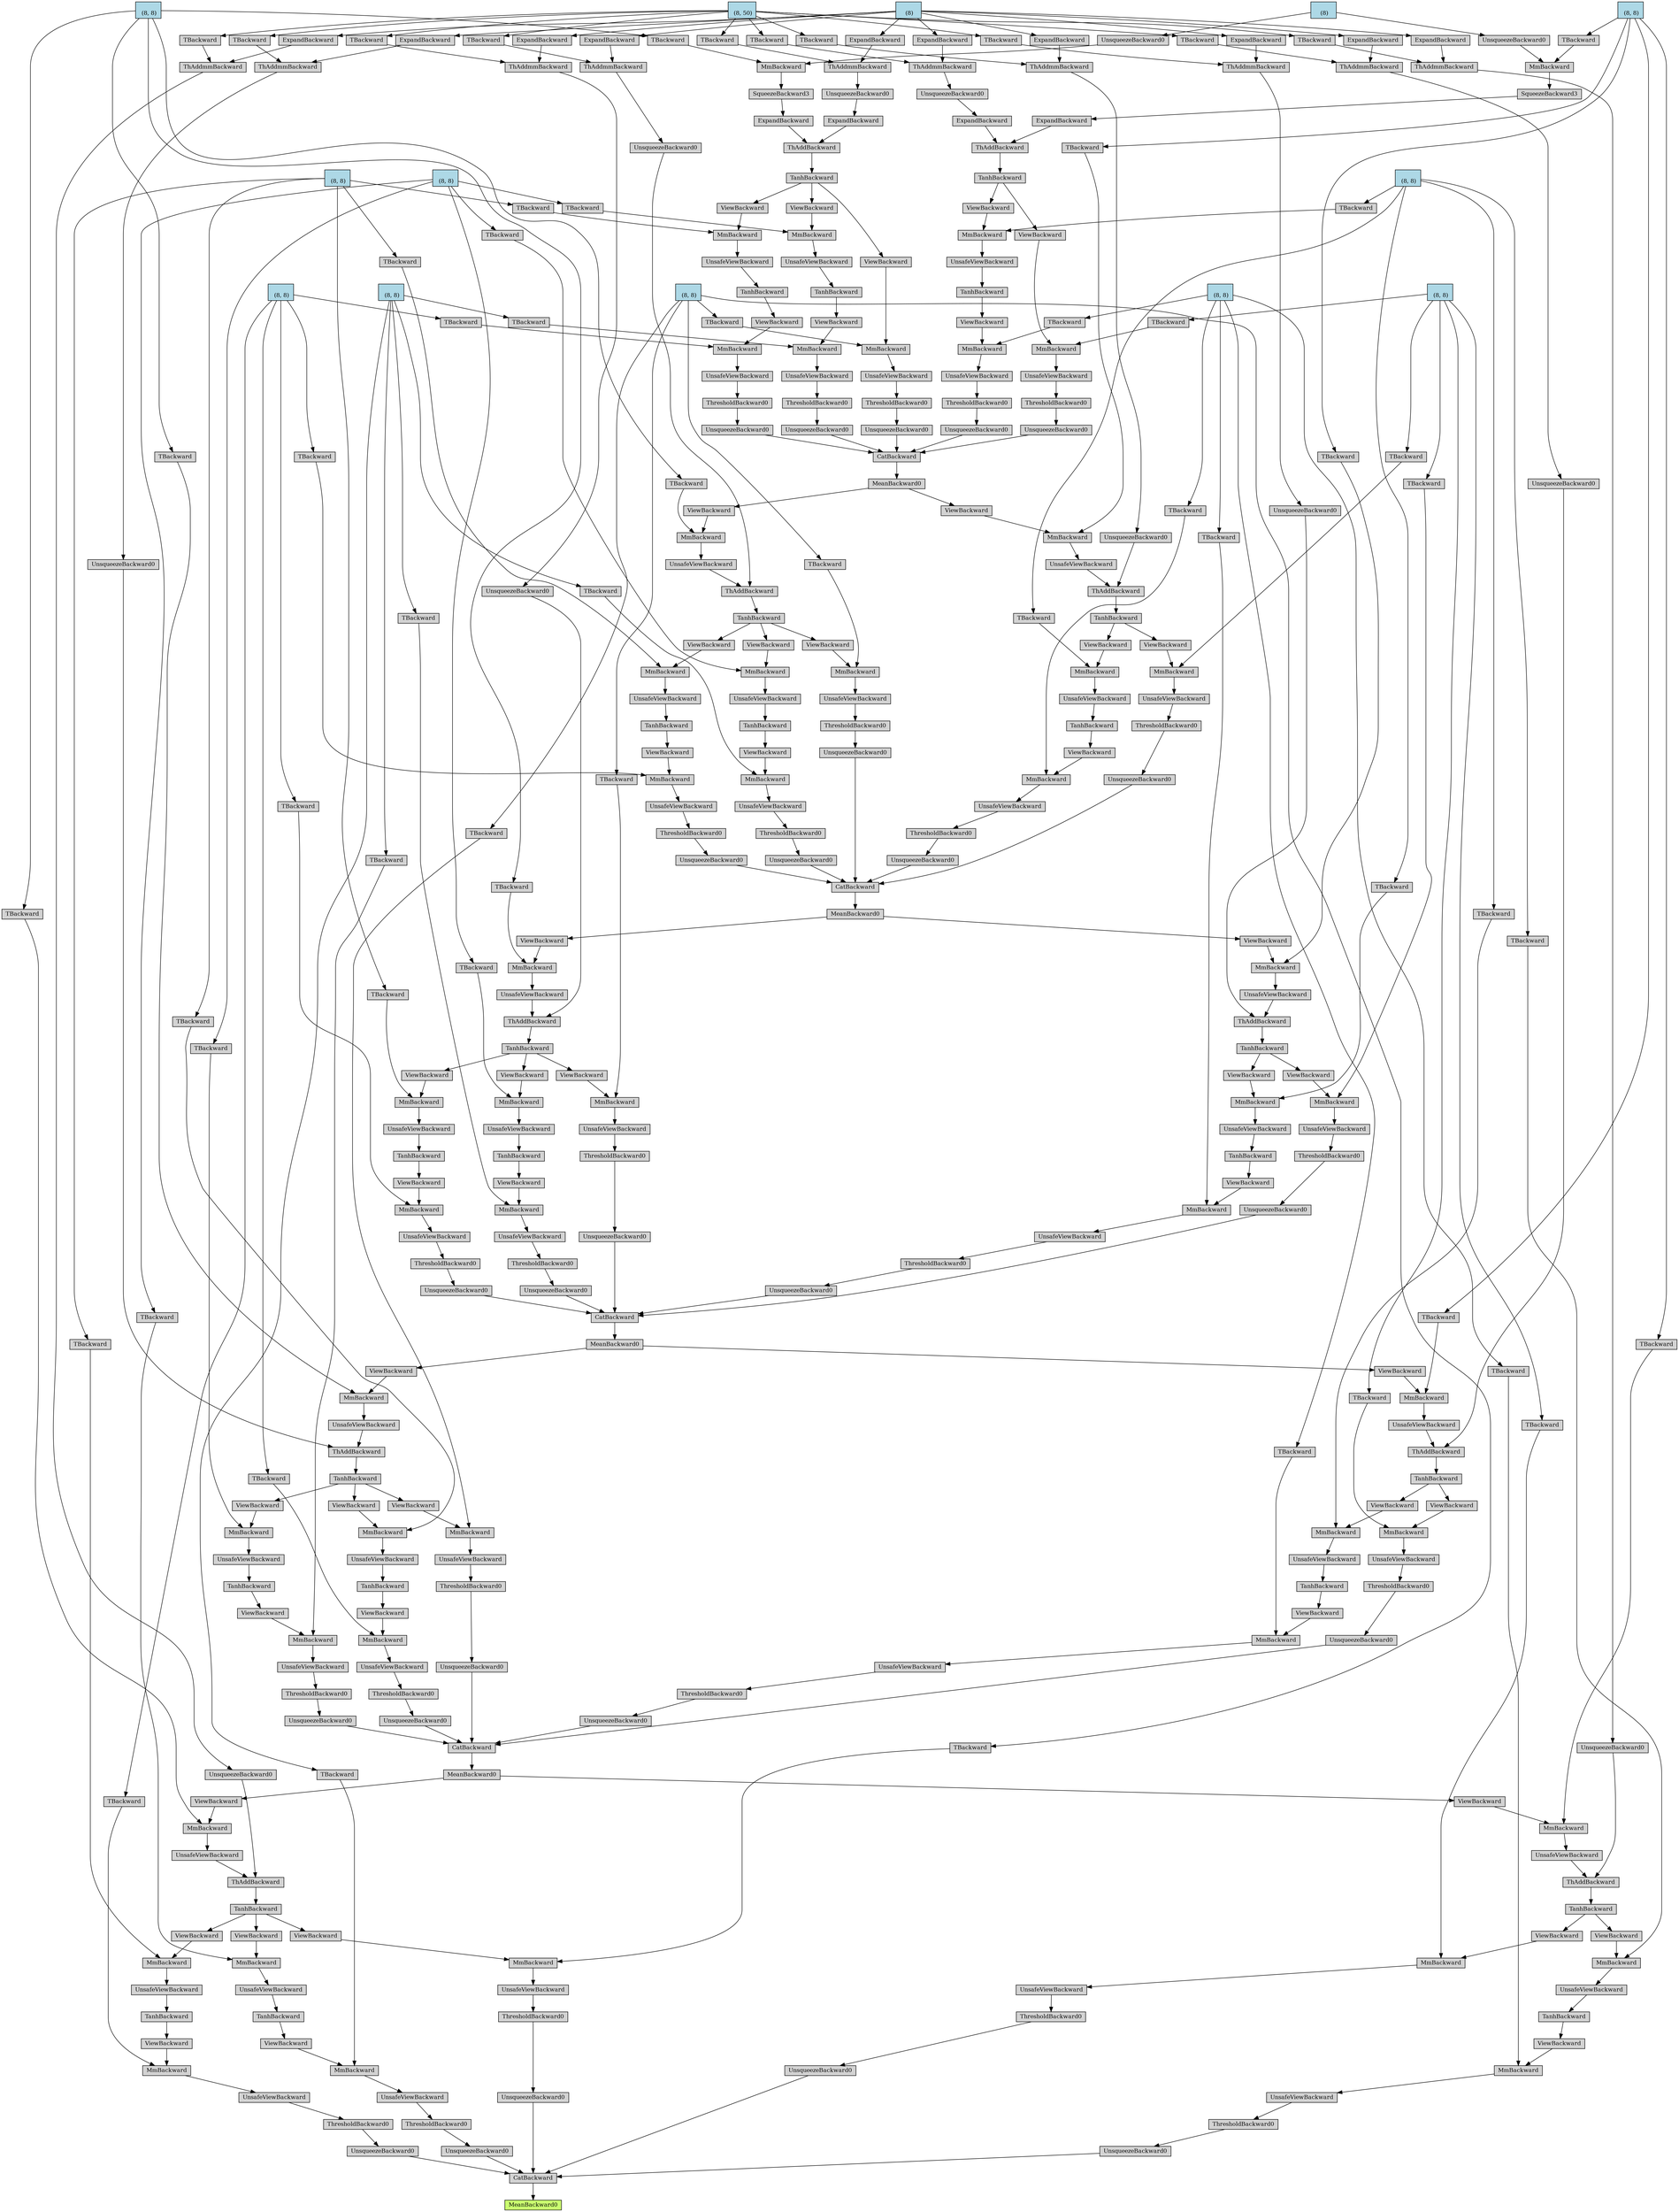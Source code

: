 digraph {
	graph [size="117.14999999999999,117.14999999999999"]
	node [align=left fontsize=12 height=0.2 ranksep=0.1 shape=box style=filled]
	4727683448 [label=MeanBackward0 fillcolor=darkolivegreen1]
	4727614376 -> 4727683448
	4727614376 [label=CatBackward]
	4727614264 -> 4727614376
	4727614264 [label=UnsqueezeBackward0]
	4727614320 -> 4727614264
	4727614320 [label=ThresholdBackward0]
	4727614432 -> 4727614320
	4727614432 [label=UnsafeViewBackward]
	4727614544 -> 4727614432
	4727614544 [label=MmBackward]
	4727614656 -> 4727614544
	4727614656 [label=ViewBackward]
	4727614824 -> 4727614656
	4727614824 [label=TanhBackward]
	4727614936 -> 4727614824
	4727614936 [label=ThAddBackward]
	4727615048 -> 4727614936
	4727615048 [label=UnsqueezeBackward0]
	4727615216 -> 4727615048
	4727615216 [label=ThAddmmBackward]
	4727615328 -> 4727615216
	4727615328 [label=ExpandBackward]
	4727599736 -> 4727615328
	4727599736 [label="
 (8)" fillcolor=lightblue]
	4727615384 -> 4727615216
	4727615384 [label=TBackward]
	4727599680 -> 4727615384
	4727599680 [label="
 (8, 50)" fillcolor=lightblue]
	4727615104 -> 4727614936
	4727615104 [label=UnsafeViewBackward]
	4727615272 -> 4727615104
	4727615272 [label=MmBackward]
	4727558216 -> 4727615272
	4727558216 [label=ViewBackward]
	4727699552 -> 4727558216
	4727699552 [label=MeanBackward0]
	4727683728 -> 4727699552
	4727683728 [label=CatBackward]
	4727683616 -> 4727683728
	4727683616 [label=UnsqueezeBackward0]
	4727683672 -> 4727683616
	4727683672 [label=ThresholdBackward0]
	4727683784 -> 4727683672
	4727683784 [label=UnsafeViewBackward]
	4727683896 -> 4727683784
	4727683896 [label=MmBackward]
	4727684008 -> 4727683896
	4727684008 [label=ViewBackward]
	4727684176 -> 4727684008
	4727684176 [label=TanhBackward]
	4727684288 -> 4727684176
	4727684288 [label=ThAddBackward]
	4727684400 -> 4727684288
	4727684400 [label=UnsqueezeBackward0]
	4727684568 -> 4727684400
	4727684568 [label=ThAddmmBackward]
	4727684680 -> 4727684568
	4727684680 [label=ExpandBackward]
	4727599736 -> 4727684680
	4727684736 -> 4727684568
	4727684736 [label=TBackward]
	4727599680 -> 4727684736
	4727684456 -> 4727684288
	4727684456 [label=UnsafeViewBackward]
	4727684624 -> 4727684456
	4727684624 [label=MmBackward]
	4727684848 -> 4727684624
	4727684848 [label=ViewBackward]
	4727986216 -> 4727684848
	4727986216 [label=MeanBackward0]
	4727699832 -> 4727986216
	4727699832 [label=CatBackward]
	4727699720 -> 4727699832
	4727699720 [label=UnsqueezeBackward0]
	4727699776 -> 4727699720
	4727699776 [label=ThresholdBackward0]
	4727699888 -> 4727699776
	4727699888 [label=UnsafeViewBackward]
	4727700000 -> 4727699888
	4727700000 [label=MmBackward]
	4727700112 -> 4727700000
	4727700112 [label=ViewBackward]
	4727700280 -> 4727700112
	4727700280 [label=TanhBackward]
	4727700392 -> 4727700280
	4727700392 [label=ThAddBackward]
	4727700504 -> 4727700392
	4727700504 [label=UnsqueezeBackward0]
	4727700672 -> 4727700504
	4727700672 [label=ThAddmmBackward]
	4727700784 -> 4727700672
	4727700784 [label=ExpandBackward]
	4727599736 -> 4727700784
	4727700840 -> 4727700672
	4727700840 [label=TBackward]
	4727599680 -> 4727700840
	4727700560 -> 4727700392
	4727700560 [label=UnsafeViewBackward]
	4727700728 -> 4727700560
	4727700728 [label=MmBackward]
	4727700952 -> 4727700728
	4727700952 [label=ViewBackward]
	4727601808 -> 4727700952
	4727601808 [label=MeanBackward0]
	4727601472 -> 4727601808
	4727601472 [label=CatBackward]
	4727986104 -> 4727601472
	4727986104 [label=UnsqueezeBackward0]
	4727985992 -> 4727986104
	4727985992 [label=ThresholdBackward0]
	4727986328 -> 4727985992
	4727986328 [label=UnsafeViewBackward]
	4727986440 -> 4727986328
	4727986440 [label=MmBackward]
	4727986552 -> 4727986440
	4727986552 [label=ViewBackward]
	4727986720 -> 4727986552
	4727986720 [label=TanhBackward]
	4727986832 -> 4727986720
	4727986832 [label=ThAddBackward]
	4727986944 -> 4727986832
	4727986944 [label=UnsqueezeBackward0]
	4727987112 -> 4727986944
	4727987112 [label=ThAddmmBackward]
	4727987224 -> 4727987112
	4727987224 [label=ExpandBackward]
	4727599736 -> 4727987224
	4727987280 -> 4727987112
	4727987280 [label=TBackward]
	4727599680 -> 4727987280
	4727987000 -> 4727986832
	4727987000 [label=UnsafeViewBackward]
	4727987168 -> 4727987000
	4727987168 [label=MmBackward]
	4727987392 -> 4727987168
	4727987392 [label=ViewBackward]
	4727601920 -> 4727987392
	4727601920 [label=MeanBackward0]
	4727601864 -> 4727601920
	4727601864 [label=CatBackward]
	4727601752 -> 4727601864
	4727601752 [label=UnsqueezeBackward0]
	4727601416 -> 4727601752
	4727601416 [label=ThresholdBackward0]
	4727601248 -> 4727601416
	4727601248 [label=UnsafeViewBackward]
	4727601080 -> 4727601248
	4727601080 [label=MmBackward]
	4727600912 -> 4727601080
	4727600912 [label=ViewBackward]
	4727600744 -> 4727600912
	4727600744 [label=TanhBackward]
	4727600576 -> 4727600744
	4727600576 [label=ThAddBackward]
	4727600408 -> 4727600576
	4727600408 [label=ExpandBackward]
	4727600240 -> 4727600408
	4727600240 [label=UnsqueezeBackward0]
	4727600072 -> 4727600240
	4727600072 [label=ThAddmmBackward]
	4727599904 -> 4727600072
	4727599904 [label=ExpandBackward]
	4727599736 -> 4727599904
	4727599848 -> 4727600072
	4727599848 [label=TBackward]
	4727599680 -> 4727599848
	4727600352 -> 4727600576
	4727600352 [label=ExpandBackward]
	4727600184 -> 4727600352
	4727600184 [label=SqueezeBackward3]
	4727599792 -> 4727600184
	4727599792 [label=MmBackward]
	4727599456 -> 4727599792
	4727599456 [label=UnsqueezeBackward0]
	4727599344 -> 4727599456
	4727599344 [label="
 (8)" fillcolor=lightblue]
	4727599568 -> 4727599792
	4727599568 [label=TBackward]
	4727599288 -> 4727599568
	4727599288 [label="
 (8, 8)" fillcolor=lightblue]
	4727600856 -> 4727601080
	4727600856 [label=TBackward]
	4727600688 -> 4727600856
	4727600688 [label="
 (8, 8)" fillcolor=lightblue]
	4727601696 -> 4727601864
	4727601696 [label=UnsqueezeBackward0]
	4727601360 -> 4727601696
	4727601360 [label=ThresholdBackward0]
	4727601024 -> 4727601360
	4727601024 [label=UnsafeViewBackward]
	4727600520 -> 4727601024
	4727600520 [label=MmBackward]
	4727600296 -> 4727600520
	4727600296 [label=ViewBackward]
	4727599176 -> 4727600296
	4727599176 [label=TanhBackward]
	4727496656 -> 4727599176
	4727496656 [label=ThAddBackward]
	4727496544 -> 4727496656
	4727496544 [label=ExpandBackward]
	4727496376 -> 4727496544
	4727496376 [label=UnsqueezeBackward0]
	4727496264 -> 4727496376
	4727496264 [label=ThAddmmBackward]
	4727496152 -> 4727496264
	4727496152 [label=ExpandBackward]
	4727599736 -> 4727496152
	4727496096 -> 4727496264
	4727496096 [label=TBackward]
	4727599680 -> 4727496096
	4727496488 -> 4727496656
	4727496488 [label=ExpandBackward]
	4727496320 -> 4727496488
	4727496320 [label=SqueezeBackward3]
	4727496040 -> 4727496320
	4727496040 [label=MmBackward]
	4727495928 -> 4727496040
	4727495928 [label=UnsqueezeBackward0]
	4727599344 -> 4727495928
	4727495872 -> 4727496040
	4727495872 [label=TBackward]
	4727495760 -> 4727495872
	4727495760 [label="
 (8, 8)" fillcolor=lightblue]
	4727599512 -> 4727600520
	4727599512 [label=TBackward]
	4727599232 -> 4727599512
	4727599232 [label="
 (8, 8)" fillcolor=lightblue]
	4727601640 -> 4727601864
	4727601640 [label=UnsqueezeBackward0]
	4727601192 -> 4727601640
	4727601192 [label=ThresholdBackward0]
	4727600016 -> 4727601192
	4727600016 [label=UnsafeViewBackward]
	4727496600 -> 4727600016
	4727496600 [label=MmBackward]
	4727496432 -> 4727496600
	4727496432 [label=ViewBackward]
	4727495704 -> 4727496432
	4727495704 [label=TanhBackward]
	4727495648 -> 4727495704
	4727495648 [label=UnsafeViewBackward]
	4727495480 -> 4727495648
	4727495480 [label=MmBackward]
	4727495368 -> 4727495480
	4727495368 [label=ViewBackward]
	4727599176 -> 4727495368
	4727495312 -> 4727495480
	4727495312 [label=TBackward]
	4727495200 -> 4727495312
	4727495200 [label="
 (8, 8)" fillcolor=lightblue]
	4727495984 -> 4727496600
	4727495984 [label=TBackward]
	4727495592 -> 4727495984
	4727495592 [label="
 (8, 8)" fillcolor=lightblue]
	4727601584 -> 4727601864
	4727601584 [label=UnsqueezeBackward0]
	4727600800 -> 4727601584
	4727600800 [label=ThresholdBackward0]
	4727496208 -> 4727600800
	4727496208 [label=UnsafeViewBackward]
	4727495536 -> 4727496208
	4727495536 [label=MmBackward]
	4727495424 -> 4727495536
	4727495424 [label=ViewBackward]
	4727984872 -> 4727495424
	4727984872 [label=TanhBackward]
	4727984984 -> 4727984872
	4727984984 [label=UnsafeViewBackward]
	4727985096 -> 4727984984
	4727985096 [label=MmBackward]
	4727985208 -> 4727985096
	4727985208 [label=ViewBackward]
	4727599176 -> 4727985208
	4727985264 -> 4727985096
	4727985264 [label=TBackward]
	4727985376 -> 4727985264
	4727985376 [label="
 (8, 8)" fillcolor=lightblue]
	4727494808 -> 4727495536
	4727494808 [label=TBackward]
	4727984928 -> 4727494808
	4727984928 [label="
 (8, 8)" fillcolor=lightblue]
	4727601528 -> 4727601864
	4727601528 [label=UnsqueezeBackward0]
	4727599400 -> 4727601528
	4727599400 [label=ThresholdBackward0]
	4727495256 -> 4727599400
	4727495256 [label=UnsafeViewBackward]
	4727985040 -> 4727495256
	4727985040 [label=MmBackward]
	4727985152 -> 4727985040
	4727985152 [label=ViewBackward]
	4727985488 -> 4727985152
	4727985488 [label=TanhBackward]
	4727985656 -> 4727985488
	4727985656 [label=UnsafeViewBackward]
	4727985768 -> 4727985656
	4727985768 [label=MmBackward]
	4727985880 -> 4727985768
	4727985880 [label=ViewBackward]
	4727600744 -> 4727985880
	4727985936 -> 4727985768
	4727985936 [label=TBackward]
	4727986048 -> 4727985936
	4727986048 [label="
 (8, 8)" fillcolor=lightblue]
	4727985432 -> 4727985040
	4727985432 [label=TBackward]
	4727985600 -> 4727985432
	4727985600 [label="
 (8, 8)" fillcolor=lightblue]
	4727987448 -> 4727987168
	4727987448 [label=TBackward]
	4727599288 -> 4727987448
	4727986608 -> 4727986440
	4727986608 [label=TBackward]
	4727600688 -> 4727986608
	4727985320 -> 4727601472
	4727985320 [label=UnsqueezeBackward0]
	4727986272 -> 4727985320
	4727986272 [label=ThresholdBackward0]
	4727986496 -> 4727986272
	4727986496 [label=UnsafeViewBackward]
	4727986776 -> 4727986496
	4727986776 [label=MmBackward]
	4727987056 -> 4727986776
	4727987056 [label=ViewBackward]
	4727987560 -> 4727987056
	4727987560 [label=TanhBackward]
	4727987728 -> 4727987560
	4727987728 [label=ThAddBackward]
	4727987896 -> 4727987728
	4727987896 [label=UnsqueezeBackward0]
	4727988176 -> 4727987896
	4727988176 [label=ThAddmmBackward]
	4727697536 -> 4727988176
	4727697536 [label=ExpandBackward]
	4727599736 -> 4727697536
	4727697704 -> 4727988176
	4727697704 [label=TBackward]
	4727599680 -> 4727697704
	4727988008 -> 4727987728
	4727988008 [label=UnsafeViewBackward]
	4727697648 -> 4727988008
	4727697648 [label=MmBackward]
	4727697984 -> 4727697648
	4727697984 [label=ViewBackward]
	4727601920 -> 4727697984
	4727697928 -> 4727697648
	4727697928 [label=TBackward]
	4727495760 -> 4727697928
	4727987336 -> 4727986776
	4727987336 [label=TBackward]
	4727599232 -> 4727987336
	4727985712 -> 4727601472
	4727985712 [label=UnsqueezeBackward0]
	4727986384 -> 4727985712
	4727986384 [label=ThresholdBackward0]
	4727986888 -> 4727986384
	4727986888 [label=UnsafeViewBackward]
	4727987616 -> 4727986888
	4727987616 [label=MmBackward]
	4727988120 -> 4727987616
	4727988120 [label=ViewBackward]
	4727698096 -> 4727988120
	4727698096 [label=TanhBackward]
	4727698264 -> 4727698096
	4727698264 [label=UnsafeViewBackward]
	4727698376 -> 4727698264
	4727698376 [label=MmBackward]
	4727698488 -> 4727698376
	4727698488 [label=ViewBackward]
	4727987560 -> 4727698488
	4727698544 -> 4727698376
	4727698544 [label=TBackward]
	4727495200 -> 4727698544
	4727697816 -> 4727987616
	4727697816 [label=TBackward]
	4727495592 -> 4727697816
	4727985544 -> 4727601472
	4727985544 [label=UnsqueezeBackward0]
	4727986664 -> 4727985544
	4727986664 [label=ThresholdBackward0]
	4727987784 -> 4727986664
	4727987784 [label=UnsafeViewBackward]
	4727698208 -> 4727987784
	4727698208 [label=MmBackward]
	4727698432 -> 4727698208
	4727698432 [label=ViewBackward]
	4727698712 -> 4727698432
	4727698712 [label=TanhBackward]
	4727698824 -> 4727698712
	4727698824 [label=UnsafeViewBackward]
	4727698936 -> 4727698824
	4727698936 [label=MmBackward]
	4727699048 -> 4727698936
	4727699048 [label=ViewBackward]
	4727987560 -> 4727699048
	4727699104 -> 4727698936
	4727699104 [label=TBackward]
	4727985376 -> 4727699104
	4727698600 -> 4727698208
	4727698600 [label=TBackward]
	4727984928 -> 4727698600
	4727985824 -> 4727601472
	4727985824 [label=UnsqueezeBackward0]
	4727987504 -> 4727985824
	4727987504 [label=ThresholdBackward0]
	4727698320 -> 4727987504
	4727698320 [label=UnsafeViewBackward]
	4727698768 -> 4727698320
	4727698768 [label=MmBackward]
	4727698992 -> 4727698768
	4727698992 [label=ViewBackward]
	4727699272 -> 4727698992
	4727699272 [label=TanhBackward]
	4727699384 -> 4727699272
	4727699384 [label=UnsafeViewBackward]
	4727699496 -> 4727699384
	4727699496 [label=MmBackward]
	4727699608 -> 4727699496
	4727699608 [label=ViewBackward]
	4727986720 -> 4727699608
	4727699664 -> 4727699496
	4727699664 [label=TBackward]
	4727986048 -> 4727699664
	4727699160 -> 4727698768
	4727699160 [label=TBackward]
	4727985600 -> 4727699160
	4727701008 -> 4727700728
	4727701008 [label=TBackward]
	4727599288 -> 4727701008
	4727700168 -> 4727700000
	4727700168 [label=TBackward]
	4727600688 -> 4727700168
	4727698152 -> 4727699832
	4727698152 [label=UnsqueezeBackward0]
	4727699440 -> 4727698152
	4727699440 [label=ThresholdBackward0]
	4727700056 -> 4727699440
	4727700056 [label=UnsafeViewBackward]
	4727700336 -> 4727700056
	4727700336 [label=MmBackward]
	4727700616 -> 4727700336
	4727700616 [label=ViewBackward]
	4727701120 -> 4727700616
	4727701120 [label=TanhBackward]
	4727701232 -> 4727701120
	4727701232 [label=ThAddBackward]
	4727701344 -> 4727701232
	4727701344 [label=UnsqueezeBackward0]
	4727681096 -> 4727701344
	4727681096 [label=ThAddmmBackward]
	4727681208 -> 4727681096
	4727681208 [label=ExpandBackward]
	4727599736 -> 4727681208
	4727681264 -> 4727681096
	4727681264 [label=TBackward]
	4727599680 -> 4727681264
	4727701400 -> 4727701232
	4727701400 [label=UnsafeViewBackward]
	4727681152 -> 4727701400
	4727681152 [label=MmBackward]
	4727681376 -> 4727681152
	4727681376 [label=ViewBackward]
	4727601808 -> 4727681376
	4727681432 -> 4727681152
	4727681432 [label=TBackward]
	4727495760 -> 4727681432
	4727700896 -> 4727700336
	4727700896 [label=TBackward]
	4727599232 -> 4727700896
	4727699328 -> 4727699832
	4727699328 [label=UnsqueezeBackward0]
	4727699944 -> 4727699328
	4727699944 [label=ThresholdBackward0]
	4727700448 -> 4727699944
	4727700448 [label=UnsafeViewBackward]
	4727701176 -> 4727700448
	4727701176 [label=MmBackward]
	4727701456 -> 4727701176
	4727701456 [label=ViewBackward]
	4727681600 -> 4727701456
	4727681600 [label=TanhBackward]
	4727681824 -> 4727681600
	4727681824 [label=UnsafeViewBackward]
	4727681992 -> 4727681824
	4727681992 [label=MmBackward]
	4727682104 -> 4727681992
	4727682104 [label=ViewBackward]
	4727701120 -> 4727682104
	4727682272 -> 4727681992
	4727682272 [label=TBackward]
	4727495200 -> 4727682272
	4727681320 -> 4727701176
	4727681320 [label=TBackward]
	4727495592 -> 4727681320
	4727698880 -> 4727699832
	4727698880 [label=UnsqueezeBackward0]
	4727700224 -> 4727698880
	4727700224 [label=ThresholdBackward0]
	4727701288 -> 4727700224
	4727701288 [label=UnsafeViewBackward]
	4727681712 -> 4727701288
	4727681712 [label=MmBackward]
	4727682216 -> 4727681712
	4727682216 [label=ViewBackward]
	4727682496 -> 4727682216
	4727682496 [label=TanhBackward]
	4727682664 -> 4727682496
	4727682664 [label=UnsafeViewBackward]
	4727682832 -> 4727682664
	4727682832 [label=MmBackward]
	4727682944 -> 4727682832
	4727682944 [label=ViewBackward]
	4727701120 -> 4727682944
	4727683000 -> 4727682832
	4727683000 [label=TBackward]
	4727985376 -> 4727683000
	4727682384 -> 4727681712
	4727682384 [label=TBackward]
	4727984928 -> 4727682384
	4727699216 -> 4727699832
	4727699216 [label=UnsqueezeBackward0]
	4727701064 -> 4727699216
	4727701064 [label=ThresholdBackward0]
	4727681936 -> 4727701064
	4727681936 [label=UnsafeViewBackward]
	4727682720 -> 4727681936
	4727682720 [label=MmBackward]
	4727682888 -> 4727682720
	4727682888 [label=ViewBackward]
	4727683168 -> 4727682888
	4727683168 [label=TanhBackward]
	4727683280 -> 4727683168
	4727683280 [label=UnsafeViewBackward]
	4727683392 -> 4727683280
	4727683392 [label=MmBackward]
	4727683504 -> 4727683392
	4727683504 [label=ViewBackward]
	4727700280 -> 4727683504
	4727683560 -> 4727683392
	4727683560 [label=TBackward]
	4727986048 -> 4727683560
	4727683056 -> 4727682720
	4727683056 [label=TBackward]
	4727985600 -> 4727683056
	4727684904 -> 4727684624
	4727684904 [label=TBackward]
	4727599288 -> 4727684904
	4727684064 -> 4727683896
	4727684064 [label=TBackward]
	4727600688 -> 4727684064
	4727681544 -> 4727683728
	4727681544 [label=UnsqueezeBackward0]
	4727683336 -> 4727681544
	4727683336 [label=ThresholdBackward0]
	4727683952 -> 4727683336
	4727683952 [label=UnsafeViewBackward]
	4727684232 -> 4727683952
	4727684232 [label=MmBackward]
	4727684512 -> 4727684232
	4727684512 [label=ViewBackward]
	4727685016 -> 4727684512
	4727685016 [label=TanhBackward]
	4727611464 -> 4727685016
	4727611464 [label=ThAddBackward]
	4727611576 -> 4727611464
	4727611576 [label=UnsqueezeBackward0]
	4727611744 -> 4727611576
	4727611744 [label=ThAddmmBackward]
	4727611856 -> 4727611744
	4727611856 [label=ExpandBackward]
	4727599736 -> 4727611856
	4727611912 -> 4727611744
	4727611912 [label=TBackward]
	4727599680 -> 4727611912
	4727611632 -> 4727611464
	4727611632 [label=UnsafeViewBackward]
	4727611800 -> 4727611632
	4727611800 [label=MmBackward]
	4727612024 -> 4727611800
	4727612024 [label=ViewBackward]
	4727986216 -> 4727612024
	4727612080 -> 4727611800
	4727612080 [label=TBackward]
	4727495760 -> 4727612080
	4727684792 -> 4727684232
	4727684792 [label=TBackward]
	4727599232 -> 4727684792
	4727683224 -> 4727683728
	4727683224 [label=UnsqueezeBackward0]
	4727683840 -> 4727683224
	4727683840 [label=ThresholdBackward0]
	4727684344 -> 4727683840
	4727684344 [label=UnsafeViewBackward]
	4727685072 -> 4727684344
	4727685072 [label=MmBackward]
	4727611688 -> 4727685072
	4727611688 [label=ViewBackward]
	4727612192 -> 4727611688
	4727612192 [label=TanhBackward]
	4727612304 -> 4727612192
	4727612304 [label=UnsafeViewBackward]
	4727612416 -> 4727612304
	4727612416 [label=MmBackward]
	4727612528 -> 4727612416
	4727612528 [label=ViewBackward]
	4727685016 -> 4727612528
	4727612584 -> 4727612416
	4727612584 [label=TBackward]
	4727495200 -> 4727612584
	4727611968 -> 4727685072
	4727611968 [label=TBackward]
	4727495592 -> 4727611968
	4727682776 -> 4727683728
	4727682776 [label=UnsqueezeBackward0]
	4727684120 -> 4727682776
	4727684120 [label=ThresholdBackward0]
	4727611520 -> 4727684120
	4727611520 [label=UnsafeViewBackward]
	4727612248 -> 4727611520
	4727612248 [label=MmBackward]
	4727612472 -> 4727612248
	4727612472 [label=ViewBackward]
	4727612752 -> 4727612472
	4727612752 [label=TanhBackward]
	4727612920 -> 4727612752
	4727612920 [label=UnsafeViewBackward]
	4727613144 -> 4727612920
	4727613144 [label=MmBackward]
	4727613312 -> 4727613144
	4727613312 [label=ViewBackward]
	4727685016 -> 4727613312
	4727613536 -> 4727613144
	4727613536 [label=TBackward]
	4727985376 -> 4727613536
	4727612640 -> 4727612248
	4727612640 [label=TBackward]
	4727984928 -> 4727612640
	4727683112 -> 4727683728
	4727683112 [label=UnsqueezeBackward0]
	4727684960 -> 4727683112
	4727684960 [label=ThresholdBackward0]
	4727612360 -> 4727684960
	4727612360 [label=UnsafeViewBackward]
	4727612864 -> 4727612360
	4727612864 [label=MmBackward]
	4727613256 -> 4727612864
	4727613256 [label=ViewBackward]
	4727613704 -> 4727613256
	4727613704 [label=TanhBackward]
	4727613816 -> 4727613704
	4727613816 [label=UnsafeViewBackward]
	4727613984 -> 4727613816
	4727613984 [label=MmBackward]
	4727614152 -> 4727613984
	4727614152 [label=ViewBackward]
	4727684176 -> 4727614152
	4727614208 -> 4727613984
	4727614208 [label=TBackward]
	4727986048 -> 4727614208
	4727613424 -> 4727612864
	4727613424 [label=TBackward]
	4727985600 -> 4727613424
	4727558272 -> 4727615272
	4727558272 [label=TBackward]
	4727599288 -> 4727558272
	4727614712 -> 4727614544
	4727614712 [label=TBackward]
	4727600688 -> 4727614712
	4727612136 -> 4727614376
	4727612136 [label=UnsqueezeBackward0]
	4727614040 -> 4727612136
	4727614040 [label=ThresholdBackward0]
	4727614600 -> 4727614040
	4727614600 [label=UnsafeViewBackward]
	4727614880 -> 4727614600
	4727614880 [label=MmBackward]
	4727615160 -> 4727614880
	4727615160 [label=ViewBackward]
	4727558384 -> 4727615160
	4727558384 [label=TanhBackward]
	4727558496 -> 4727558384
	4727558496 [label=ThAddBackward]
	4727558608 -> 4727558496
	4727558608 [label=UnsqueezeBackward0]
	4727558776 -> 4727558608
	4727558776 [label=ThAddmmBackward]
	4727558888 -> 4727558776
	4727558888 [label=ExpandBackward]
	4727599736 -> 4727558888
	4727558944 -> 4727558776
	4727558944 [label=TBackward]
	4727599680 -> 4727558944
	4727558664 -> 4727558496
	4727558664 [label=UnsafeViewBackward]
	4727558832 -> 4727558664
	4727558832 [label=MmBackward]
	4727559056 -> 4727558832
	4727559056 [label=ViewBackward]
	4727699552 -> 4727559056
	4727559112 -> 4727558832
	4727559112 [label=TBackward]
	4727495760 -> 4727559112
	4727615440 -> 4727614880
	4727615440 [label=TBackward]
	4727599232 -> 4727615440
	4727613872 -> 4727614376
	4727613872 [label=UnsqueezeBackward0]
	4727614488 -> 4727613872
	4727614488 [label=ThresholdBackward0]
	4727614992 -> 4727614488
	4727614992 [label=UnsafeViewBackward]
	4727558440 -> 4727614992
	4727558440 [label=MmBackward]
	4727558720 -> 4727558440
	4727558720 [label=ViewBackward]
	4727559224 -> 4727558720
	4727559224 [label=TanhBackward]
	4727559336 -> 4727559224
	4727559336 [label=UnsafeViewBackward]
	4727559448 -> 4727559336
	4727559448 [label=MmBackward]
	4727559560 -> 4727559448
	4727559560 [label=ViewBackward]
	4727558384 -> 4727559560
	4727559616 -> 4727559448
	4727559616 [label=TBackward]
	4727495200 -> 4727559616
	4727559000 -> 4727558440
	4727559000 [label=TBackward]
	4727495592 -> 4727559000
	4727613032 -> 4727614376
	4727613032 [label=UnsqueezeBackward0]
	4727614768 -> 4727613032
	4727614768 [label=ThresholdBackward0]
	4727558552 -> 4727614768
	4727558552 [label=UnsafeViewBackward]
	4727559280 -> 4727558552
	4727559280 [label=MmBackward]
	4727559504 -> 4727559280
	4727559504 [label=ViewBackward]
	4727559784 -> 4727559504
	4727559784 [label=TanhBackward]
	4727559896 -> 4727559784
	4727559896 [label=UnsafeViewBackward]
	4727560008 -> 4727559896
	4727560008 [label=MmBackward]
	4727560120 -> 4727560008
	4727560120 [label=ViewBackward]
	4727558384 -> 4727560120
	4727560176 -> 4727560008
	4727560176 [label=TBackward]
	4727985376 -> 4727560176
	4727559672 -> 4727559280
	4727559672 [label=TBackward]
	4727984928 -> 4727559672
	4727613592 -> 4727614376
	4727613592 [label=UnsqueezeBackward0]
	4727558328 -> 4727613592
	4727558328 [label=ThresholdBackward0]
	4727559392 -> 4727558328
	4727559392 [label=UnsafeViewBackward]
	4727559840 -> 4727559392
	4727559840 [label=MmBackward]
	4727560064 -> 4727559840
	4727560064 [label=ViewBackward]
	4727560344 -> 4727560064
	4727560344 [label=TanhBackward]
	4727560456 -> 4727560344
	4727560456 [label=UnsafeViewBackward]
	4727560624 -> 4727560456
	4727560624 [label=MmBackward]
	4727560848 -> 4727560624
	4727560848 [label=ViewBackward]
	4727614824 -> 4727560848
	4727560960 -> 4727560624
	4727560960 [label=TBackward]
	4727986048 -> 4727560960
	4727560232 -> 4727559840
	4727560232 [label=TBackward]
	4727985600 -> 4727560232
}
